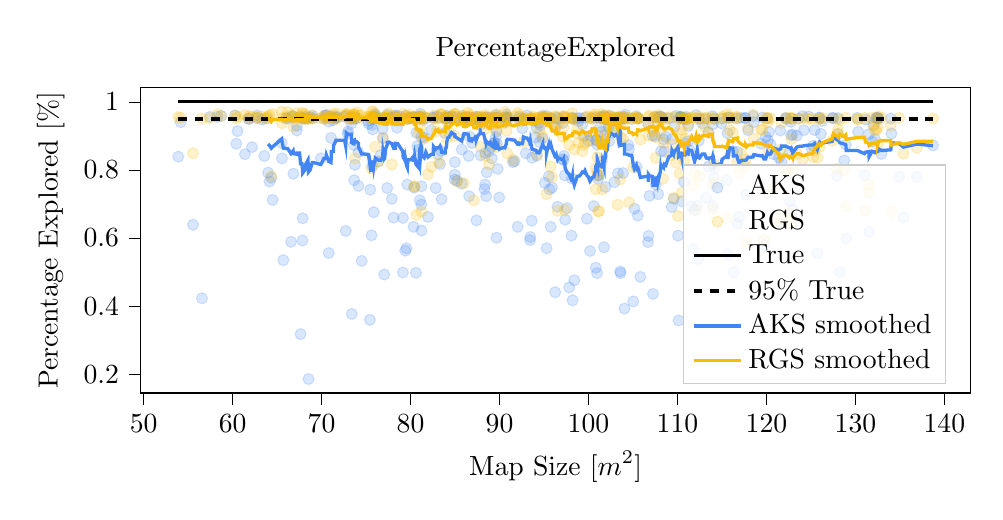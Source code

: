 % This file was created with tikzplotlib v0.9.16.
\begin{tikzpicture}

\definecolor{color0}{rgb}{0.259,0.522,0.957}
\definecolor{color1}{rgb}{0.984,0.737,0.02}

\begin{axis}[
width=1.0\linewidth,
height=0.45\linewidth,
clip marker paths=true,
scaled x ticks=false,
legend cell align={left},
legend style={
  fill opacity=0.8,
  draw opacity=1,
  text opacity=1,
  at={(0.97,0.03)},
  anchor=south east,
  draw=white!80!black
},
tick align=outside,
tick pos=left,
title={PercentageExplored},
unbounded coords=jump,
x grid style={white!69.02!black},
xlabel={Map Size [\(\displaystyle m^2\)]},
xmin=49.652, xmax=142.958,
xtick style={color=black},
y grid style={white!69.02!black},
ylabel={Percentage Explored [\%]},
ymin=0.145, ymax=1.041,
ytick style={color=black}
]
\addplot [draw=color0, fill=color0, mark=*, only marks, opacity=0.2]
table{%
x  y
53.893 0.839
54.165 0.94
55.554 0.639
56.557 0.423
57.453 0.956
58.272 0.956
58.718 0.959
60.262 0.96
60.405 0.877
60.555 0.914
61.39 0.846
61.798 0.95
61.84 0.95
62.181 0.867
62.717 0.952
62.766 0.96
63.302 0.948
63.555 0.841
63.864 0.951
63.987 0.792
64.147 0.766
64.346 0.777
64.499 0.712
65.517 0.879
65.549 0.834
65.702 0.535
66.016 0.952
66.187 0.951
66.566 0.589
66.659 0.957
66.8 0.958
66.834 0.789
67.216 0.916
67.229 0.93
67.522 0.956
67.643 0.318
67.795 0.954
67.846 0.593
67.878 0.658
68.099 0.951
68.174 0.951
68.221 0.958
68.472 0.952
68.526 0.186
68.714 0.954
68.954 0.959
69.035 0.952
69.925 0.834
70.261 0.951
70.286 0.959
70.51 0.96
70.55 0.961
70.8 0.556
70.822 0.942
71.059 0.894
71.102 0.956
71.328 0.946
71.347 0.953
71.618 0.954
71.618 0.958
71.734 0.953
72.59 0.956
72.715 0.621
72.778 0.959
72.928 0.906
72.986 0.913
73.318 0.954
73.339 0.936
73.397 0.377
73.398 0.949
73.632 0.873
73.64 0.957
73.664 0.77
73.712 0.952
73.75 0.815
73.957 0.951
74.142 0.852
74.146 0.753
74.506 0.533
75.21 0.944
75.269 0.936
75.427 0.36
75.475 0.742
75.614 0.608
75.642 0.932
75.69 0.812
75.706 0.952
75.75 0.919
75.813 0.95
75.866 0.676
75.885 0.951
75.893 0.956
75.998 0.964
76.013 0.955
76.035 0.959
76.382 0.825
76.629 0.843
76.867 0.921
76.898 0.893
77.043 0.493
77.077 0.953
77.208 0.95
77.378 0.962
77.378 0.747
77.565 0.951
77.893 0.715
77.902 0.954
78.088 0.66
78.28 0.956
78.296 0.96
78.469 0.924
78.563 0.959
79.138 0.499
79.138 0.95
79.147 0.659
79.413 0.563
79.432 0.96
79.538 0.57
79.642 0.757
79.693 0.95
79.928 0.952
79.965 0.952
80.032 0.955
80.333 0.956
80.338 0.633
80.374 0.954
80.405 0.748
80.462 0.952
80.606 0.498
80.654 0.909
80.75 0.87
80.907 0.859
80.963 0.957
81.048 0.711
81.096 0.965
81.112 0.955
81.117 0.951
81.176 0.954
81.216 0.698
81.219 0.897
81.222 0.622
81.224 0.752
81.416 0.947
81.531 0.895
81.714 0.952
81.957 0.662
82.338 0.917
82.541 0.955
82.574 0.953
82.827 0.747
82.963 0.958
83.088 0.846
83.189 0.954
83.314 0.817
83.41 0.856
83.486 0.714
83.854 0.909
83.896 0.95
83.923 0.951
84.032 0.954
84.077 0.959
84.157 0.954
84.17 0.951
84.298 0.952
84.33 0.953
84.602 0.957
84.954 0.772
84.965 0.956
84.968 0.786
84.984 0.951
84.99 0.823
85.221 0.768
85.742 0.76
85.755 0.86
85.859 0.959
85.934 0.953
85.978 0.944
86.086 0.95
86.098 0.953
86.234 0.951
86.437 0.952
86.477 0.955
86.526 0.841
86.581 0.723
86.646 0.898
86.861 0.952
86.928 0.879
87.117 0.949
87.334 0.95
87.394 0.957
87.406 0.652
87.56 0.955
87.816 0.932
87.834 0.944
87.869 0.843
87.928 0.95
88.186 0.95
88.301 0.744
88.379 0.757
88.413 0.955
88.413 0.85
88.478 0.951
88.501 0.723
88.562 0.793
88.59 0.955
88.803 0.855
88.963 0.95
89.051 0.867
89.139 0.834
89.352 0.879
89.43 0.954
89.459 0.88
89.562 0.961
89.59 0.897
89.659 0.601
89.675 0.913
89.685 0.955
89.725 0.877
89.797 0.803
89.965 0.719
90.464 0.952
90.605 0.939
90.766 0.963
90.787 0.952
90.794 0.955
90.882 0.952
90.974 0.954
91.506 0.823
91.682 0.826
92.038 0.633
92.19 0.951
92.221 0.956
92.563 0.922
92.613 0.946
92.678 0.95
92.947 0.849
93.091 0.96
93.424 0.594
93.456 0.603
93.496 0.951
93.619 0.651
93.651 0.836
93.766 0.944
94.053 0.896
94.168 0.924
94.206 0.842
94.445 0.938
94.501 0.882
94.595 0.931
94.83 0.959
94.832 0.893
94.867 0.954
94.878 0.951
95.093 0.762
95.267 0.959
95.272 0.951
95.286 0.57
95.43 0.95
95.539 0.781
95.61 0.743
95.747 0.633
95.8 0.952
95.898 0.748
96.259 0.441
96.277 0.923
96.384 0.954
96.515 0.692
96.59 0.95
97.082 0.832
97.123 0.938
97.186 0.955
97.203 0.829
97.256 0.841
97.341 0.784
97.373 0.654
97.582 0.688
97.824 0.455
98.083 0.607
98.117 0.775
98.189 0.954
98.208 0.417
98.283 0.95
98.406 0.476
98.731 0.952
98.872 0.943
98.994 0.952
99.315 0.934
99.477 0.9
99.598 0.954
99.821 0.657
99.978 0.885
100.166 0.562
100.245 0.901
100.41 0.952
100.598 0.694
100.738 0.953
100.813 0.513
100.824 0.888
100.914 0.887
100.963 0.497
100.976 0.874
101.051 0.784
101.082 0.774
101.186 0.785
101.338 0.953
101.344 0.928
101.453 0.912
101.494 0.825
101.526 0.957
101.571 0.951
101.738 0.573
101.747 0.954
101.77 0.959
101.792 0.9
101.883 0.95
101.907 0.75
101.955 0.952
101.963 0.952
102.114 0.952
102.181 0.951
102.19 0.95
102.274 0.927
102.31 0.884
102.414 0.959
102.445 0.944
102.542 0.952
102.904 0.764
103.122 0.92
103.258 0.952
103.307 0.79
103.387 0.945
103.461 0.955
103.558 0.502
103.587 0.951
103.6 0.497
103.882 0.791
103.909 0.951
103.987 0.956
104.032 0.951
104.04 0.393
104.138 0.962
104.469 0.873
104.554 0.861
104.861 0.949
105.024 0.414
105.165 0.686
105.368 0.958
105.406 0.809
105.528 0.951
105.534 0.666
105.61 0.952
105.827 0.486
106.68 0.588
106.741 0.606
106.742 0.934
106.854 0.724
107.19 0.901
107.246 0.436
107.466 0.957
107.502 0.9
107.55 0.757
107.712 0.952
107.811 0.955
107.834 0.729
108.072 0.956
108.12 0.957
108.157 0.855
108.36 0.952
108.44 0.89
108.509 0.854
108.686 0.898
109.005 0.952
109.339 0.691
109.379 0.89
109.576 0.715
109.659 0.927
109.842 0.959
110.061 0.607
110.122 0.358
110.234 0.956
110.342 0.955
110.371 0.953
110.467 0.708
110.469 0.956
110.592 0.952
110.674 0.949
110.73 0.765
110.741 0.95
110.883 0.878
111.005 0.95
111.005 0.956
111.194 0.884
111.222 0.929
111.363 0.858
111.589 0.693
111.77 0.567
111.925 0.682
112.099 0.961
112.219 0.695
112.341 0.538
112.395 0.886
112.466 0.95
112.789 0.937
113.056 0.951
113.237 0.718
113.475 0.91
113.499 0.81
113.914 0.958
113.936 0.934
113.99 0.695
114.098 0.776
114.123 0.951
114.158 0.806
114.934 0.937
115.008 0.951
115.53 0.77
115.622 0.908
115.667 0.553
115.722 0.954
115.854 0.953
116.222 0.855
116.307 0.5
116.648 0.951
116.718 0.853
116.736 0.642
116.915 0.662
117.171 0.953
117.632 0.953
117.648 0.952
117.739 0.727
117.925 0.917
118.493 0.958
118.576 0.94
119.394 0.877
119.539 0.954
119.731 0.58
119.906 0.897
120.102 0.951
120.165 0.887
120.28 0.911
120.454 0.875
120.813 0.846
121.405 0.836
121.555 0.916
121.616 0.644
121.68 0.824
122.179 0.953
122.21 0.95
122.544 0.851
122.629 0.709
122.722 0.941
122.766 0.902
122.798 0.951
122.942 0.683
122.946 0.904
123.408 0.901
123.603 0.951
124.077 0.958
124.206 0.917
124.744 0.957
125.09 0.861
125.259 0.871
125.411 0.917
125.718 0.555
125.888 0.954
125.979 0.952
126.117 0.906
126.274 0.944
127.379 0.952
127.509 0.953
127.914 0.783
128.043 0.952
128.045 0.905
128.219 0.5
128.742 0.828
128.918 0.874
128.968 0.599
130.189 0.953
130.306 0.912
131.011 0.784
131.13 0.948
131.504 0.905
131.534 0.618
131.874 0.883
132.035 0.933
132.19 0.891
132.32 0.953
132.355 0.952
132.514 0.953
132.514 0.952
132.592 0.95
132.909 0.847
133.971 0.951
134.042 0.907
134.923 0.78
135.389 0.66
136.907 0.779
138.717 0.872
};
\addlegendentry{AKS}
\addplot [draw=color1, fill=color1, mark=*, only marks, opacity=0.2]
table{%
x  y
53.893 0.955
54.165 0.953
55.554 0.849
56.557 0.951
57.453 0.952
58.272 0.963
58.718 0.958
60.262 0.959
60.405 0.952
60.555 0.956
61.39 0.961
61.798 0.952
61.84 0.958
62.181 0.956
62.717 0.955
62.766 0.954
63.302 0.956
63.555 0.951
63.864 0.955
63.987 0.958
64.147 0.961
64.346 0.782
64.499 0.964
65.517 0.971
65.549 0.937
65.702 0.953
66.016 0.956
66.187 0.97
66.566 0.961
66.659 0.952
66.8 0.956
66.834 0.927
67.216 0.952
67.229 0.967
67.522 0.955
67.643 0.952
67.795 0.964
67.846 0.968
67.878 0.95
68.099 0.95
68.174 0.955
68.221 0.964
68.472 0.95
68.526 0.951
68.714 0.952
68.954 0.951
69.035 0.96
69.925 0.953
70.261 0.95
70.286 0.957
70.51 0.952
70.55 0.959
70.8 0.955
70.822 0.951
71.059 0.959
71.102 0.956
71.328 0.955
71.347 0.965
71.618 0.951
71.618 0.951
71.734 0.965
72.59 0.958
72.715 0.964
72.778 0.961
72.928 0.965
72.986 0.951
73.318 0.95
73.339 0.952
73.397 0.955
73.398 0.961
73.632 0.962
73.64 0.951
73.664 0.964
73.712 0.962
73.75 0.834
73.957 0.969
74.142 0.952
74.146 0.96
74.506 0.961
75.21 0.957
75.269 0.957
75.427 0.955
75.475 0.954
75.614 0.804
75.642 0.954
75.69 0.972
75.706 0.954
75.75 0.953
75.813 0.97
75.866 0.962
75.885 0.953
75.893 0.954
75.998 0.952
76.013 0.868
76.035 0.951
76.382 0.824
76.629 0.952
76.867 0.95
76.898 0.894
77.043 0.954
77.077 0.956
77.208 0.953
77.378 0.955
77.378 0.957
77.565 0.966
77.893 0.959
77.902 0.816
78.088 0.952
78.28 0.953
78.296 0.951
78.469 0.955
78.563 0.953
79.138 0.951
79.138 0.965
79.147 0.953
79.413 0.954
79.432 0.958
79.538 0.951
79.642 0.949
79.693 0.954
79.928 0.962
79.965 0.951
80.032 0.954
80.333 0.95
80.338 0.951
80.374 0.956
80.405 0.751
80.462 0.752
80.606 0.957
80.654 0.668
80.75 0.952
80.907 0.908
80.963 0.957
81.048 0.953
81.096 0.952
81.112 0.923
81.117 0.954
81.176 0.951
81.216 0.678
81.219 0.951
81.222 0.95
81.224 0.96
81.416 0.89
81.531 0.956
81.714 0.954
81.957 0.787
82.338 0.809
82.541 0.959
82.574 0.95
82.827 0.951
82.963 0.914
83.088 0.951
83.189 0.822
83.314 0.962
83.41 0.964
83.486 0.964
83.854 0.953
83.896 0.953
83.923 0.954
84.032 0.955
84.077 0.893
84.157 0.938
84.17 0.952
84.298 0.912
84.33 0.953
84.602 0.958
84.954 0.9
84.965 0.964
84.968 0.965
84.984 0.954
84.99 0.963
85.221 0.766
85.742 0.943
85.755 0.953
85.859 0.959
85.934 0.956
85.978 0.761
86.086 0.951
86.098 0.951
86.234 0.952
86.437 0.968
86.477 0.954
86.526 0.956
86.581 0.962
86.646 0.958
86.861 0.952
86.928 0.95
87.117 0.711
87.334 0.95
87.394 0.952
87.406 0.956
87.56 0.953
87.816 0.95
87.834 0.958
87.869 0.868
87.928 0.955
88.186 0.95
88.301 0.955
88.379 0.952
88.413 0.962
88.413 0.841
88.478 0.921
88.501 0.953
88.562 0.937
88.59 0.951
88.803 0.816
88.963 0.95
89.051 0.955
89.139 0.953
89.352 0.874
89.43 0.954
89.459 0.94
89.562 0.935
89.59 0.953
89.659 0.918
89.675 0.963
89.685 0.867
89.725 0.951
89.797 0.95
89.965 0.955
90.464 0.952
90.605 0.97
90.766 0.958
90.787 0.956
90.794 0.915
90.882 0.849
90.974 0.95
91.506 0.83
91.682 0.957
92.038 0.967
92.19 0.943
92.221 0.961
92.563 0.952
92.613 0.952
92.678 0.882
92.947 0.953
93.091 0.951
93.424 0.951
93.456 0.95
93.496 0.948
93.619 0.953
93.651 0.95
93.766 0.957
94.053 0.953
94.168 0.952
94.206 0.845
94.445 0.955
94.501 0.914
94.595 0.952
94.83 0.899
94.832 0.956
94.867 0.953
94.878 0.95
95.093 0.954
95.267 0.952
95.272 0.955
95.286 0.729
95.43 0.951
95.539 0.94
95.61 0.952
95.747 0.81
95.8 0.954
95.898 0.779
96.259 0.958
96.277 0.927
96.384 0.956
96.515 0.68
96.59 0.935
97.082 0.957
97.123 0.897
97.186 0.95
97.203 0.925
97.256 0.959
97.341 0.683
97.373 0.955
97.582 0.954
97.824 0.873
98.083 0.952
98.117 0.951
98.189 0.966
98.208 0.951
98.283 0.951
98.406 0.86
98.731 0.921
98.872 0.88
98.994 0.904
99.315 0.855
99.477 0.874
99.598 0.88
99.821 0.958
99.978 0.955
100.166 0.952
100.245 0.886
100.41 0.95
100.598 0.958
100.738 0.964
100.813 0.743
100.824 0.805
100.914 0.957
100.963 0.793
100.976 0.837
101.051 0.783
101.082 0.678
101.186 0.679
101.338 0.879
101.344 0.95
101.453 0.957
101.494 0.905
101.526 0.964
101.571 0.743
101.738 0.875
101.747 0.952
101.77 0.95
101.792 0.95
101.883 0.951
101.907 0.951
101.955 0.953
101.963 0.957
102.114 0.95
102.181 0.96
102.19 0.953
102.274 0.951
102.31 0.951
102.414 0.956
102.445 0.929
102.542 0.922
102.904 0.954
103.122 0.955
103.258 0.698
103.307 0.951
103.387 0.956
103.461 0.954
103.558 0.772
103.587 0.954
103.6 0.896
103.882 0.891
103.909 0.954
103.987 0.945
104.032 0.951
104.04 0.956
104.138 0.953
104.469 0.953
104.554 0.705
104.861 0.953
105.024 0.808
105.165 0.953
105.368 0.954
105.406 0.952
105.528 0.951
105.534 0.951
105.61 0.953
105.827 0.889
106.68 0.937
106.741 0.901
106.742 0.956
106.854 0.959
107.19 0.953
107.246 0.916
107.466 0.954
107.502 0.896
107.55 0.835
107.712 0.955
107.811 0.936
107.834 0.961
108.072 0.908
108.12 0.954
108.157 0.952
108.36 0.774
108.44 0.879
108.509 0.936
108.686 0.952
109.005 0.955
109.339 0.843
109.379 0.876
109.576 0.718
109.659 0.955
109.842 0.821
110.061 0.665
110.122 0.95
110.234 0.789
110.342 0.918
110.371 0.953
110.467 0.733
110.469 0.909
110.592 0.951
110.674 0.953
110.73 0.828
110.741 0.952
110.883 0.892
111.005 0.95
111.005 0.951
111.194 0.95
111.222 0.935
111.363 0.951
111.589 0.955
111.77 0.753
111.925 0.787
112.099 0.952
112.219 0.684
112.341 0.951
112.395 0.956
112.466 0.781
112.789 0.951
113.056 0.927
113.237 0.954
113.475 0.91
113.499 0.95
113.914 0.953
113.936 0.756
113.99 0.686
114.098 0.817
114.123 0.95
114.158 0.763
114.934 0.951
115.008 0.957
115.53 0.659
115.622 0.964
115.667 0.956
115.722 0.952
115.854 0.917
116.222 0.91
116.307 0.953
116.648 0.957
116.718 0.953
116.736 0.825
116.915 0.791
117.171 0.847
117.632 0.812
117.648 0.831
117.739 0.586
117.925 0.923
118.493 0.962
118.576 0.892
119.394 0.918
119.539 0.919
119.731 0.596
119.906 0.953
120.102 0.953
120.165 0.941
120.28 0.856
120.454 0.952
120.813 0.746
121.405 0.64
121.555 0.658
121.616 0.86
121.68 0.938
122.179 0.953
122.21 0.795
122.544 0.674
122.629 0.643
122.722 0.951
122.766 0.954
122.798 0.891
122.942 0.802
122.946 0.951
123.408 0.847
123.603 0.95
124.077 0.831
124.206 0.952
124.744 0.95
125.09 0.951
125.259 0.838
125.411 0.857
125.718 0.836
125.888 0.949
125.979 0.868
126.117 0.951
126.274 0.952
127.379 0.886
127.509 0.951
127.914 0.803
128.043 0.907
128.045 0.919
128.219 0.947
128.742 0.799
128.918 0.953
128.968 0.694
130.189 0.948
130.306 0.95
131.011 0.953
131.13 0.681
131.504 0.758
131.534 0.733
131.874 0.953
132.035 0.928
132.19 0.918
132.32 0.917
132.355 0.952
132.514 0.924
132.514 0.875
132.592 0.957
132.909 0.953
133.971 0.93
134.042 0.677
134.923 0.953
135.389 0.848
136.907 0.865
138.717 0.951
};
\addlegendentry{RGS}
\addplot [draw=black, draw=none, fill=black, forget plot, mark=x]
table{%
x  y
-0.5 -0.5
0.5 0.5

-0.5 0.5
0.5 -0.5
};
\addplot [draw=black, draw=none, fill=black, forget plot, mark=x]
table{%
x  y
-0.5 -0.5
0.5 0.5

-0.5 0.5
0.5 -0.5
};
\addplot [draw=black, draw=none, fill=black, forget plot, mark=x]
table{%
x  y
-0.5 -0.5
0.5 0.5

-0.5 0.5
0.5 -0.5
};
\addplot [draw=black, draw=none, fill=black, forget plot, mark=x]
table{%
x  y
-0.5 -0.5
0.5 0.5

-0.5 0.5
0.5 -0.5
};
\addplot [draw=black, draw=none, fill=black, forget plot, mark=x]
table{%
x  y
-0.5 -0.5
0.5 0.5

-0.5 0.5
0.5 -0.5
};
\addplot [draw=black, draw=none, fill=black, forget plot, mark=x]
table{%
x  y
-0.5 -0.5
0.5 0.5

-0.5 0.5
0.5 -0.5
};
\addplot [draw=black, draw=none, fill=black, forget plot, mark=x]
table{%
x  y
-0.5 -0.5
0.5 0.5

-0.5 0.5
0.5 -0.5
};
\addplot [draw=black, draw=none, fill=black, forget plot, mark=x]
table{%
x  y
-0.5 -0.5
0.5 0.5

-0.5 0.5
0.5 -0.5
};
\addplot [draw=black, draw=none, fill=black, forget plot, mark=x]
table{%
x  y
-0.5 -0.5
0.5 0.5

-0.5 0.5
0.5 -0.5
};
\addplot [draw=black, draw=none, fill=black, forget plot, mark=x]
table{%
x  y
-0.5 -0.5
0.5 0.5

-0.5 0.5
0.5 -0.5
};
\addplot [draw=black, draw=none, fill=black, forget plot, mark=x]
table{%
x  y
-0.5 -0.5
0.5 0.5

-0.5 0.5
0.5 -0.5
};
\addplot [draw=black, draw=none, fill=black, forget plot, mark=x]
table{%
x  y
-0.5 -0.5
0.5 0.5

-0.5 0.5
0.5 -0.5
};
\addplot [draw=black, draw=none, fill=black, forget plot, mark=x]
table{%
x  y
-0.5 -0.5
0.5 0.5

-0.5 0.5
0.5 -0.5
};
\addplot [draw=black, draw=none, fill=black, forget plot, mark=x]
table{%
x  y
-0.5 -0.5
0.5 0.5

-0.5 0.5
0.5 -0.5
};
\addplot [draw=black, draw=none, fill=black, forget plot, mark=x]
table{%
x  y
-0.5 -0.5
0.5 0.5

-0.5 0.5
0.5 -0.5
};
\addplot [draw=black, draw=none, fill=black, forget plot, mark=x]
table{%
x  y
-0.5 -0.5
0.5 0.5

-0.5 0.5
0.5 -0.5
};
\addplot [draw=black, draw=none, fill=black, forget plot, mark=x]
table{%
x  y
-0.5 -0.5
0.5 0.5

-0.5 0.5
0.5 -0.5
};
\addplot [draw=black, draw=none, fill=black, forget plot, mark=x]
table{%
x  y
-0.5 -0.5
0.5 0.5

-0.5 0.5
0.5 -0.5
};
\addplot [draw=black, draw=none, fill=black, forget plot, mark=x]
table{%
x  y
-0.5 -0.5
0.5 0.5

-0.5 0.5
0.5 -0.5
};
\addplot [draw=black, draw=none, fill=black, forget plot, mark=x]
table{%
x  y
-0.5 -0.5
0.5 0.5

-0.5 0.5
0.5 -0.5
};
\addplot [draw=black, draw=none, fill=black, forget plot, mark=x]
table{%
x  y
-0.5 -0.5
0.5 0.5

-0.5 0.5
0.5 -0.5
};
\addplot [draw=black, draw=none, fill=black, forget plot, mark=x]
table{%
x  y
-0.5 -0.5
0.5 0.5

-0.5 0.5
0.5 -0.5
};
\addplot [draw=black, draw=none, fill=black, forget plot, mark=x]
table{%
x  y
-0.5 -0.5
0.5 0.5

-0.5 0.5
0.5 -0.5
};
\addplot [draw=black, draw=none, fill=black, forget plot, mark=x]
table{%
x  y
-0.5 -0.5
0.5 0.5

-0.5 0.5
0.5 -0.5
};
\addplot [draw=black, draw=none, fill=black, forget plot, mark=x]
table{%
x  y
-0.5 -0.5
0.5 0.5

-0.5 0.5
0.5 -0.5
};
\addplot [draw=black, draw=none, fill=black, forget plot, mark=x]
table{%
x  y
-0.5 -0.5
0.5 0.5

-0.5 0.5
0.5 -0.5
};
\addplot [draw=black, draw=none, fill=black, forget plot, mark=x]
table{%
x  y
-0.5 -0.5
0.5 0.5

-0.5 0.5
0.5 -0.5
};
\addplot [draw=black, draw=none, fill=black, forget plot, mark=x]
table{%
x  y
-0.5 -0.5
0.5 0.5

-0.5 0.5
0.5 -0.5
};
\addplot [draw=black, draw=none, fill=black, forget plot, mark=x]
table{%
x  y
-0.5 -0.5
0.5 0.5

-0.5 0.5
0.5 -0.5
};
\addplot [draw=black, draw=none, fill=black, forget plot, mark=x]
table{%
x  y
-0.5 -0.5
0.5 0.5

-0.5 0.5
0.5 -0.5
};
\addplot [draw=black, draw=none, fill=black, forget plot, mark=x]
table{%
x  y
-0.5 -0.5
0.5 0.5

-0.5 0.5
0.5 -0.5
};
\addplot [draw=black, draw=none, fill=black, forget plot, mark=x]
table{%
x  y
-0.5 -0.5
0.5 0.5

-0.5 0.5
0.5 -0.5
};
\addplot [draw=black, draw=none, fill=black, forget plot, mark=x]
table{%
x  y
-0.5 -0.5
0.5 0.5

-0.5 0.5
0.5 -0.5
};
\addplot [draw=black, draw=none, fill=black, forget plot, mark=x]
table{%
x  y
-0.5 -0.5
0.5 0.5

-0.5 0.5
0.5 -0.5
};
\addplot [draw=black, draw=none, fill=black, forget plot, mark=x]
table{%
x  y
-0.5 -0.5
0.5 0.5

-0.5 0.5
0.5 -0.5
};
\addplot [draw=black, draw=none, fill=black, forget plot, mark=x]
table{%
x  y
-0.5 -0.5
0.5 0.5

-0.5 0.5
0.5 -0.5
};
\addplot [draw=black, draw=none, fill=black, forget plot, mark=x]
table{%
x  y
-0.5 -0.5
0.5 0.5

-0.5 0.5
0.5 -0.5
};
\addplot [draw=black, draw=none, fill=black, forget plot, mark=x]
table{%
x  y
-0.5 -0.5
0.5 0.5

-0.5 0.5
0.5 -0.5
};
\addplot [draw=black, draw=none, fill=black, forget plot, mark=x]
table{%
x  y
-0.5 -0.5
0.5 0.5

-0.5 0.5
0.5 -0.5
};
\addplot [draw=black, draw=none, fill=black, forget plot, mark=x]
table{%
x  y
-0.5 -0.5
0.5 0.5

-0.5 0.5
0.5 -0.5
};
\addplot [draw=black, draw=none, fill=black, forget plot, mark=x]
table{%
x  y
-0.5 -0.5
0.5 0.5

-0.5 0.5
0.5 -0.5
};
\addplot [very thick, black]
table {%
53.893 1
54.165 1
55.554 1
56.557 1
57.453 1
58.272 1
58.718 1
60.262 1
60.405 1
60.555 1
61.39 1
61.798 1
61.84 1
62.181 1
62.717 1
62.766 1
63.302 1
63.555 1
63.864 1
63.987 1
64.147 1
64.346 1
64.499 1
65.517 1
65.549 1
65.702 1
66.016 1
66.187 1
66.566 1
66.659 1
66.8 1
66.834 1
67.216 1
67.229 1
67.522 1
67.643 1
67.795 1
67.846 1
67.878 1
68.099 1
68.174 1
68.221 1
68.472 1
68.526 1
68.714 1
68.954 1
69.035 1
69.925 1
70.261 1
70.286 1
70.51 1
70.55 1
70.8 1
70.822 1
71.059 1
71.102 1
71.328 1
71.347 1
71.618 1
71.618 1
71.734 1
72.59 1
72.715 1
72.778 1
72.928 1
72.986 1
73.318 1
73.339 1
73.397 1
73.398 1
73.632 1
73.64 1
73.664 1
73.712 1
73.75 1
73.957 1
74.142 1
74.146 1
74.506 1
75.21 1
75.269 1
75.427 1
75.475 1
75.614 1
75.642 1
75.69 1
75.706 1
75.75 1
75.813 1
75.866 1
75.885 1
75.893 1
75.998 1
76.013 1
76.035 1
76.382 1
76.629 1
76.867 1
76.898 1
77.043 1
77.077 1
77.208 1
77.378 1
77.378 1
77.565 1
77.893 1
77.902 1
78.088 1
78.28 1
78.296 1
78.469 1
78.563 1
79.138 1
79.138 1
79.147 1
79.413 1
79.432 1
79.538 1
79.642 1
79.693 1
79.928 1
79.965 1
80.032 1
80.333 1
80.338 1
80.374 1
80.405 1
80.462 1
80.606 1
80.654 1
80.75 1
80.907 1
80.963 1
81.048 1
81.096 1
81.112 1
81.117 1
81.176 1
81.216 1
81.219 1
81.222 1
81.224 1
81.416 1
81.531 1
81.714 1
81.957 1
82.338 1
82.541 1
82.574 1
82.827 1
82.963 1
83.088 1
83.189 1
83.314 1
83.41 1
83.486 1
83.854 1
83.896 1
83.923 1
84.032 1
84.077 1
84.157 1
84.17 1
84.298 1
84.33 1
84.602 1
84.954 1
84.965 1
84.968 1
84.984 1
84.99 1
85.221 1
85.742 1
85.755 1
85.859 1
85.934 1
85.978 1
86.086 1
86.098 1
86.234 1
86.437 1
86.477 1
86.526 1
86.581 1
86.646 1
86.861 1
86.928 1
87.117 1
87.334 1
87.394 1
87.406 1
87.56 1
87.816 1
87.834 1
87.869 1
87.928 1
88.186 1
88.301 1
88.379 1
88.413 1
88.413 1
88.478 1
88.501 1
88.562 1
88.59 1
88.803 1
88.963 1
89.051 1
89.139 1
89.352 1
89.43 1
89.459 1
89.562 1
89.59 1
89.659 1
89.675 1
89.685 1
89.725 1
89.797 1
89.965 1
90.464 1
90.605 1
90.766 1
90.787 1
90.794 1
90.882 1
90.974 1
91.506 1
91.682 1
92.038 1
92.19 1
92.221 1
92.563 1
92.613 1
92.678 1
92.947 1
93.091 1
93.424 1
93.456 1
93.496 1
93.619 1
93.651 1
93.766 1
94.053 1
94.168 1
94.206 1
94.445 1
94.501 1
94.595 1
94.83 1
94.832 1
94.867 1
94.878 1
95.093 1
95.267 1
95.272 1
95.286 1
95.43 1
95.539 1
95.61 1
95.747 1
95.8 1
95.898 1
96.259 1
96.277 1
96.384 1
96.515 1
96.59 1
97.082 1
97.123 1
97.186 1
97.203 1
97.256 1
97.341 1
97.373 1
97.582 1
97.824 1
98.083 1
98.117 1
98.189 1
98.208 1
98.283 1
98.406 1
98.731 1
98.872 1
98.994 1
99.315 1
99.477 1
99.598 1
99.821 1
99.978 1
100.166 1
100.245 1
100.41 1
100.598 1
100.738 1
100.813 1
100.824 1
100.914 1
100.963 1
100.976 1
101.051 1
101.082 1
101.186 1
101.338 1
101.344 1
101.453 1
101.494 1
101.526 1
101.571 1
101.738 1
101.747 1
101.77 1
101.792 1
101.883 1
101.907 1
101.955 1
101.963 1
102.114 1
102.181 1
102.19 1
102.274 1
102.31 1
102.414 1
102.445 1
102.542 1
102.904 1
103.122 1
103.258 1
103.307 1
103.387 1
103.461 1
103.558 1
103.587 1
103.6 1
103.882 1
103.909 1
103.987 1
104.032 1
104.04 1
104.138 1
104.469 1
104.554 1
104.861 1
105.024 1
105.165 1
105.368 1
105.406 1
105.528 1
105.534 1
105.61 1
105.827 1
106.68 1
106.741 1
106.742 1
106.854 1
107.19 1
107.246 1
107.466 1
107.502 1
107.55 1
107.712 1
107.811 1
107.834 1
108.072 1
108.12 1
108.157 1
108.36 1
108.44 1
108.509 1
108.686 1
109.005 1
109.339 1
109.379 1
109.576 1
109.659 1
109.842 1
110.061 1
110.122 1
110.234 1
110.342 1
110.371 1
110.467 1
110.469 1
110.592 1
110.674 1
110.73 1
110.741 1
110.883 1
111.005 1
111.005 1
111.194 1
111.222 1
111.363 1
111.589 1
111.77 1
111.925 1
112.099 1
112.219 1
112.341 1
112.395 1
112.466 1
112.789 1
113.056 1
113.237 1
113.475 1
113.499 1
113.914 1
113.936 1
113.99 1
114.098 1
114.123 1
114.158 1
114.934 1
115.008 1
115.53 1
115.622 1
115.667 1
115.722 1
115.854 1
116.222 1
116.307 1
116.648 1
116.718 1
116.736 1
116.915 1
117.171 1
117.632 1
117.648 1
117.739 1
117.925 1
118.493 1
118.576 1
119.394 1
119.539 1
119.731 1
119.906 1
120.102 1
120.165 1
120.28 1
120.454 1
120.813 1
121.405 1
121.555 1
121.616 1
121.68 1
122.179 1
122.21 1
122.544 1
122.629 1
122.722 1
122.766 1
122.798 1
122.942 1
122.946 1
123.408 1
123.603 1
124.077 1
124.206 1
124.744 1
125.09 1
125.259 1
125.411 1
125.718 1
125.888 1
125.979 1
126.117 1
126.274 1
127.379 1
127.509 1
127.914 1
128.043 1
128.045 1
128.219 1
128.742 1
128.918 1
128.968 1
130.189 1
130.306 1
131.011 1
131.13 1
131.504 1
131.534 1
131.874 1
132.035 1
132.19 1
132.32 1
132.355 1
132.514 1
132.514 1
132.592 1
132.909 1
133.971 1
134.042 1
134.923 1
135.389 1
136.907 1
138.717 1
};
\addlegendentry{True}
\addplot [very thick, black, dashed]
table {%
53.893 0.95
54.165 0.95
55.554 0.95
56.557 0.95
57.453 0.95
58.272 0.95
58.718 0.95
60.262 0.95
60.405 0.95
60.555 0.95
61.39 0.95
61.798 0.95
61.84 0.95
62.181 0.95
62.717 0.95
62.766 0.95
63.302 0.95
63.555 0.95
63.864 0.95
63.987 0.95
64.147 0.95
64.346 0.95
64.499 0.95
65.517 0.95
65.549 0.95
65.702 0.95
66.016 0.95
66.187 0.95
66.566 0.95
66.659 0.95
66.8 0.95
66.834 0.95
67.216 0.95
67.229 0.95
67.522 0.95
67.643 0.95
67.795 0.95
67.846 0.95
67.878 0.95
68.099 0.95
68.174 0.95
68.221 0.95
68.472 0.95
68.526 0.95
68.714 0.95
68.954 0.95
69.035 0.95
69.925 0.95
70.261 0.95
70.286 0.95
70.51 0.95
70.55 0.95
70.8 0.95
70.822 0.95
71.059 0.95
71.102 0.95
71.328 0.95
71.347 0.95
71.618 0.95
71.618 0.95
71.734 0.95
72.59 0.95
72.715 0.95
72.778 0.95
72.928 0.95
72.986 0.95
73.318 0.95
73.339 0.95
73.397 0.95
73.398 0.95
73.632 0.95
73.64 0.95
73.664 0.95
73.712 0.95
73.75 0.95
73.957 0.95
74.142 0.95
74.146 0.95
74.506 0.95
75.21 0.95
75.269 0.95
75.427 0.95
75.475 0.95
75.614 0.95
75.642 0.95
75.69 0.95
75.706 0.95
75.75 0.95
75.813 0.95
75.866 0.95
75.885 0.95
75.893 0.95
75.998 0.95
76.013 0.95
76.035 0.95
76.382 0.95
76.629 0.95
76.867 0.95
76.898 0.95
77.043 0.95
77.077 0.95
77.208 0.95
77.378 0.95
77.378 0.95
77.565 0.95
77.893 0.95
77.902 0.95
78.088 0.95
78.28 0.95
78.296 0.95
78.469 0.95
78.563 0.95
79.138 0.95
79.138 0.95
79.147 0.95
79.413 0.95
79.432 0.95
79.538 0.95
79.642 0.95
79.693 0.95
79.928 0.95
79.965 0.95
80.032 0.95
80.333 0.95
80.338 0.95
80.374 0.95
80.405 0.95
80.462 0.95
80.606 0.95
80.654 0.95
80.75 0.95
80.907 0.95
80.963 0.95
81.048 0.95
81.096 0.95
81.112 0.95
81.117 0.95
81.176 0.95
81.216 0.95
81.219 0.95
81.222 0.95
81.224 0.95
81.416 0.95
81.531 0.95
81.714 0.95
81.957 0.95
82.338 0.95
82.541 0.95
82.574 0.95
82.827 0.95
82.963 0.95
83.088 0.95
83.189 0.95
83.314 0.95
83.41 0.95
83.486 0.95
83.854 0.95
83.896 0.95
83.923 0.95
84.032 0.95
84.077 0.95
84.157 0.95
84.17 0.95
84.298 0.95
84.33 0.95
84.602 0.95
84.954 0.95
84.965 0.95
84.968 0.95
84.984 0.95
84.99 0.95
85.221 0.95
85.742 0.95
85.755 0.95
85.859 0.95
85.934 0.95
85.978 0.95
86.086 0.95
86.098 0.95
86.234 0.95
86.437 0.95
86.477 0.95
86.526 0.95
86.581 0.95
86.646 0.95
86.861 0.95
86.928 0.95
87.117 0.95
87.334 0.95
87.394 0.95
87.406 0.95
87.56 0.95
87.816 0.95
87.834 0.95
87.869 0.95
87.928 0.95
88.186 0.95
88.301 0.95
88.379 0.95
88.413 0.95
88.413 0.95
88.478 0.95
88.501 0.95
88.562 0.95
88.59 0.95
88.803 0.95
88.963 0.95
89.051 0.95
89.139 0.95
89.352 0.95
89.43 0.95
89.459 0.95
89.562 0.95
89.59 0.95
89.659 0.95
89.675 0.95
89.685 0.95
89.725 0.95
89.797 0.95
89.965 0.95
90.464 0.95
90.605 0.95
90.766 0.95
90.787 0.95
90.794 0.95
90.882 0.95
90.974 0.95
91.506 0.95
91.682 0.95
92.038 0.95
92.19 0.95
92.221 0.95
92.563 0.95
92.613 0.95
92.678 0.95
92.947 0.95
93.091 0.95
93.424 0.95
93.456 0.95
93.496 0.95
93.619 0.95
93.651 0.95
93.766 0.95
94.053 0.95
94.168 0.95
94.206 0.95
94.445 0.95
94.501 0.95
94.595 0.95
94.83 0.95
94.832 0.95
94.867 0.95
94.878 0.95
95.093 0.95
95.267 0.95
95.272 0.95
95.286 0.95
95.43 0.95
95.539 0.95
95.61 0.95
95.747 0.95
95.8 0.95
95.898 0.95
96.259 0.95
96.277 0.95
96.384 0.95
96.515 0.95
96.59 0.95
97.082 0.95
97.123 0.95
97.186 0.95
97.203 0.95
97.256 0.95
97.341 0.95
97.373 0.95
97.582 0.95
97.824 0.95
98.083 0.95
98.117 0.95
98.189 0.95
98.208 0.95
98.283 0.95
98.406 0.95
98.731 0.95
98.872 0.95
98.994 0.95
99.315 0.95
99.477 0.95
99.598 0.95
99.821 0.95
99.978 0.95
100.166 0.95
100.245 0.95
100.41 0.95
100.598 0.95
100.738 0.95
100.813 0.95
100.824 0.95
100.914 0.95
100.963 0.95
100.976 0.95
101.051 0.95
101.082 0.95
101.186 0.95
101.338 0.95
101.344 0.95
101.453 0.95
101.494 0.95
101.526 0.95
101.571 0.95
101.738 0.95
101.747 0.95
101.77 0.95
101.792 0.95
101.883 0.95
101.907 0.95
101.955 0.95
101.963 0.95
102.114 0.95
102.181 0.95
102.19 0.95
102.274 0.95
102.31 0.95
102.414 0.95
102.445 0.95
102.542 0.95
102.904 0.95
103.122 0.95
103.258 0.95
103.307 0.95
103.387 0.95
103.461 0.95
103.558 0.95
103.587 0.95
103.6 0.95
103.882 0.95
103.909 0.95
103.987 0.95
104.032 0.95
104.04 0.95
104.138 0.95
104.469 0.95
104.554 0.95
104.861 0.95
105.024 0.95
105.165 0.95
105.368 0.95
105.406 0.95
105.528 0.95
105.534 0.95
105.61 0.95
105.827 0.95
106.68 0.95
106.741 0.95
106.742 0.95
106.854 0.95
107.19 0.95
107.246 0.95
107.466 0.95
107.502 0.95
107.55 0.95
107.712 0.95
107.811 0.95
107.834 0.95
108.072 0.95
108.12 0.95
108.157 0.95
108.36 0.95
108.44 0.95
108.509 0.95
108.686 0.95
109.005 0.95
109.339 0.95
109.379 0.95
109.576 0.95
109.659 0.95
109.842 0.95
110.061 0.95
110.122 0.95
110.234 0.95
110.342 0.95
110.371 0.95
110.467 0.95
110.469 0.95
110.592 0.95
110.674 0.95
110.73 0.95
110.741 0.95
110.883 0.95
111.005 0.95
111.005 0.95
111.194 0.95
111.222 0.95
111.363 0.95
111.589 0.95
111.77 0.95
111.925 0.95
112.099 0.95
112.219 0.95
112.341 0.95
112.395 0.95
112.466 0.95
112.789 0.95
113.056 0.95
113.237 0.95
113.475 0.95
113.499 0.95
113.914 0.95
113.936 0.95
113.99 0.95
114.098 0.95
114.123 0.95
114.158 0.95
114.934 0.95
115.008 0.95
115.53 0.95
115.622 0.95
115.667 0.95
115.722 0.95
115.854 0.95
116.222 0.95
116.307 0.95
116.648 0.95
116.718 0.95
116.736 0.95
116.915 0.95
117.171 0.95
117.632 0.95
117.648 0.95
117.739 0.95
117.925 0.95
118.493 0.95
118.576 0.95
119.394 0.95
119.539 0.95
119.731 0.95
119.906 0.95
120.102 0.95
120.165 0.95
120.28 0.95
120.454 0.95
120.813 0.95
121.405 0.95
121.555 0.95
121.616 0.95
121.68 0.95
122.179 0.95
122.21 0.95
122.544 0.95
122.629 0.95
122.722 0.95
122.766 0.95
122.798 0.95
122.942 0.95
122.946 0.95
123.408 0.95
123.603 0.95
124.077 0.95
124.206 0.95
124.744 0.95
125.09 0.95
125.259 0.95
125.411 0.95
125.718 0.95
125.888 0.95
125.979 0.95
126.117 0.95
126.274 0.95
127.379 0.95
127.509 0.95
127.914 0.95
128.043 0.95
128.045 0.95
128.219 0.95
128.742 0.95
128.918 0.95
128.968 0.95
130.189 0.95
130.306 0.95
131.011 0.95
131.13 0.95
131.504 0.95
131.534 0.95
131.874 0.95
132.035 0.95
132.19 0.95
132.32 0.95
132.355 0.95
132.514 0.95
132.514 0.95
132.592 0.95
132.909 0.95
133.971 0.95
134.042 0.95
134.923 0.95
135.389 0.95
136.907 0.95
138.717 0.95
};
\addlegendentry{95\% True}
\addplot [very thick, color0]
table {%
53.893 nan
54.165 nan
55.554 nan
56.557 nan
57.453 nan
58.272 nan
58.718 nan
60.262 nan
60.405 nan
60.555 nan
61.39 nan
61.798 nan
61.84 nan
62.181 nan
62.717 nan
62.766 nan
63.302 nan
63.555 nan
63.864 nan
63.987 0.876
64.147 0.872
64.346 0.864
64.499 0.868
65.517 0.891
65.549 0.885
65.702 0.864
66.016 0.863
66.187 0.863
66.566 0.848
66.659 0.851
66.8 0.856
66.834 0.848
67.216 0.846
67.229 0.85
67.522 0.85
67.643 0.818
67.795 0.818
67.846 0.805
67.878 0.791
68.099 0.799
68.174 0.808
68.221 0.817
68.472 0.829
68.526 0.794
68.714 0.8
68.954 0.822
69.035 0.822
69.925 0.816
70.261 0.834
70.286 0.834
70.51 0.834
70.55 0.843
70.8 0.825
70.822 0.825
71.059 0.822
71.102 0.854
71.328 0.854
71.347 0.872
71.618 0.886
71.618 0.887
71.734 0.887
72.59 0.887
72.715 0.87
72.778 0.909
72.928 0.906
72.986 0.904
73.318 0.904
73.339 0.909
73.397 0.881
73.398 0.88
73.632 0.876
73.64 0.876
73.664 0.886
73.712 0.887
73.75 0.883
73.957 0.883
74.142 0.878
74.146 0.868
74.506 0.847
75.21 0.846
75.269 0.845
75.427 0.816
75.475 0.822
75.614 0.804
75.642 0.805
75.69 0.8
75.706 0.8
75.75 0.799
75.813 0.828
75.866 0.814
75.885 0.818
75.893 0.818
75.998 0.828
76.013 0.828
76.035 0.835
76.382 0.829
76.629 0.828
76.867 0.837
76.898 0.855
77.043 0.832
77.077 0.833
77.208 0.863
77.378 0.874
77.378 0.881
77.565 0.882
77.893 0.877
77.902 0.877
78.088 0.864
78.28 0.864
78.296 0.878
78.469 0.877
78.563 0.877
79.138 0.854
79.138 0.854
79.147 0.839
79.413 0.826
79.432 0.831
79.538 0.814
79.642 0.807
79.693 0.83
79.928 0.83
79.965 0.83
80.032 0.83
80.333 0.84
80.338 0.824
80.374 0.836
80.405 0.826
80.462 0.84
80.606 0.817
80.654 0.815
80.75 0.812
80.907 0.807
80.963 0.83
81.048 0.818
81.096 0.834
81.112 0.853
81.117 0.853
81.176 0.872
81.216 0.869
81.219 0.866
81.222 0.85
81.224 0.84
81.416 0.839
81.531 0.836
81.714 0.852
81.957 0.838
82.338 0.846
82.541 0.846
82.574 0.869
82.827 0.861
82.963 0.865
83.088 0.865
83.189 0.865
83.314 0.87
83.41 0.864
83.486 0.852
83.854 0.85
83.896 0.85
83.923 0.863
84.032 0.866
84.077 0.882
84.157 0.893
84.17 0.893
84.298 0.896
84.33 0.896
84.602 0.91
84.954 0.903
84.965 0.903
84.968 0.895
84.984 0.905
84.99 0.898
85.221 0.894
85.742 0.885
85.755 0.887
85.859 0.892
85.934 0.904
85.978 0.906
86.086 0.906
86.098 0.906
86.234 0.906
86.437 0.905
86.477 0.905
86.526 0.9
86.581 0.888
86.646 0.886
86.861 0.885
86.928 0.891
87.117 0.89
87.334 0.899
87.394 0.899
87.406 0.89
87.56 0.9
87.816 0.908
87.834 0.912
87.869 0.907
87.928 0.907
88.186 0.907
88.301 0.897
88.379 0.887
88.413 0.887
88.413 0.882
88.478 0.882
88.501 0.876
88.562 0.879
88.59 0.882
88.803 0.877
88.963 0.881
89.051 0.877
89.139 0.871
89.352 0.867
89.43 0.882
89.459 0.878
89.562 0.88
89.59 0.877
89.659 0.865
89.675 0.864
89.685 0.864
89.725 0.87
89.797 0.873
89.965 0.861
90.464 0.866
90.605 0.865
90.766 0.877
90.787 0.885
90.794 0.885
90.882 0.89
90.974 0.89
91.506 0.888
91.682 0.888
92.038 0.875
92.19 0.875
92.221 0.879
92.563 0.877
92.613 0.88
92.678 0.897
92.947 0.894
93.091 0.894
93.424 0.88
93.456 0.87
93.496 0.882
93.619 0.866
93.651 0.861
93.766 0.86
94.053 0.858
94.168 0.856
94.206 0.851
94.445 0.85
94.501 0.853
94.595 0.858
94.83 0.874
94.832 0.871
94.867 0.871
94.878 0.873
95.093 0.863
95.267 0.864
95.272 0.869
95.286 0.849
95.43 0.867
95.539 0.876
95.61 0.866
95.747 0.865
95.8 0.871
95.898 0.861
96.259 0.838
96.277 0.838
96.384 0.844
96.515 0.831
96.59 0.835
97.082 0.83
97.123 0.829
97.186 0.832
97.203 0.826
97.256 0.82
97.341 0.821
97.373 0.806
97.582 0.793
97.824 0.787
98.083 0.77
98.117 0.77
98.189 0.78
98.208 0.769
98.283 0.769
98.406 0.756
98.731 0.781
98.872 0.782
98.994 0.782
99.315 0.794
99.477 0.792
99.598 0.798
99.821 0.784
99.978 0.78
100.166 0.767
100.245 0.77
100.41 0.778
100.598 0.78
100.738 0.794
100.813 0.797
100.824 0.811
100.914 0.816
100.963 0.793
100.976 0.816
101.051 0.808
101.082 0.823
101.186 0.814
101.338 0.815
101.344 0.814
101.453 0.813
101.494 0.809
101.526 0.809
101.571 0.824
101.738 0.808
101.747 0.828
101.77 0.831
101.792 0.828
101.883 0.841
101.907 0.831
101.955 0.853
101.963 0.856
102.114 0.859
102.181 0.882
102.19 0.886
102.274 0.893
102.31 0.898
102.414 0.907
102.445 0.907
102.542 0.908
102.904 0.9
103.122 0.905
103.258 0.905
103.307 0.897
103.387 0.915
103.461 0.916
103.558 0.893
103.587 0.895
103.6 0.872
103.882 0.874
103.909 0.874
103.987 0.875
104.032 0.875
104.04 0.847
104.138 0.847
104.469 0.845
104.554 0.843
104.861 0.843
105.024 0.816
105.165 0.803
105.368 0.813
105.406 0.807
105.528 0.807
105.534 0.801
105.61 0.801
105.827 0.778
106.68 0.782
106.741 0.765
106.742 0.787
106.854 0.783
107.19 0.781
107.246 0.755
107.466 0.755
107.502 0.781
107.55 0.77
107.712 0.774
107.811 0.779
107.834 0.768
108.072 0.795
108.12 0.809
108.157 0.804
108.36 0.811
108.44 0.808
108.509 0.817
108.686 0.814
109.005 0.838
109.339 0.843
109.379 0.857
109.576 0.846
109.659 0.856
109.842 0.859
110.061 0.868
110.122 0.838
110.234 0.84
110.342 0.85
110.371 0.85
110.467 0.838
110.469 0.849
110.592 0.849
110.674 0.849
110.73 0.844
110.741 0.844
110.883 0.844
111.005 0.848
111.005 0.851
111.194 0.848
111.222 0.86
111.363 0.858
111.589 0.857
111.77 0.839
111.925 0.825
112.099 0.843
112.219 0.86
112.341 0.839
112.395 0.836
112.466 0.835
112.789 0.847
113.056 0.847
113.237 0.835
113.475 0.833
113.499 0.835
113.914 0.836
113.936 0.838
113.99 0.826
114.098 0.817
114.123 0.82
114.158 0.814
114.934 0.818
115.008 0.831
115.53 0.841
115.622 0.852
115.667 0.832
115.722 0.845
115.854 0.865
116.222 0.864
116.307 0.841
116.648 0.842
116.718 0.837
116.736 0.833
116.915 0.821
117.171 0.828
117.632 0.828
117.648 0.829
117.739 0.83
117.925 0.837
118.493 0.838
118.576 0.845
119.394 0.841
119.539 0.842
119.731 0.832
119.906 0.832
120.102 0.851
120.165 0.848
120.28 0.846
120.454 0.847
120.813 0.864
121.405 0.859
121.555 0.862
121.616 0.862
121.68 0.87
122.179 0.87
122.21 0.87
122.544 0.865
122.629 0.864
122.722 0.865
122.766 0.862
122.798 0.863
122.942 0.853
122.946 0.85
123.408 0.867
123.603 0.869
124.077 0.87
124.206 0.871
124.744 0.873
125.09 0.873
125.259 0.874
125.411 0.878
125.718 0.86
125.888 0.875
125.979 0.882
126.117 0.879
126.274 0.879
127.379 0.884
127.509 0.896
127.914 0.889
128.043 0.891
128.045 0.889
128.219 0.88
128.742 0.876
128.918 0.874
128.968 0.857
130.189 0.857
130.306 0.856
131.011 0.848
131.13 0.852
131.504 0.854
131.534 0.839
131.874 0.855
132.035 0.854
132.19 0.851
132.32 0.854
132.355 0.854
132.514 0.854
132.514 0.854
132.592 0.862
132.909 0.857
133.971 0.859
134.042 0.88
134.923 0.877
135.389 0.867
136.907 0.876
138.717 0.871
};
\addlegendentry{AKS smoothed}
\addplot [very thick, color1]
table {%
53.893 nan
54.165 nan
55.554 nan
56.557 nan
57.453 nan
58.272 nan
58.718 nan
60.262 nan
60.405 nan
60.555 nan
61.39 nan
61.798 nan
61.84 nan
62.181 nan
62.717 nan
62.766 nan
63.302 nan
63.555 nan
63.864 nan
63.987 0.95
64.147 0.95
64.346 0.942
64.499 0.948
65.517 0.949
65.549 0.948
65.702 0.947
66.016 0.947
66.187 0.948
66.566 0.948
66.659 0.948
66.8 0.948
66.834 0.947
67.216 0.946
67.229 0.947
67.522 0.947
67.643 0.947
67.795 0.947
67.846 0.948
67.878 0.948
68.099 0.947
68.174 0.947
68.221 0.956
68.472 0.956
68.526 0.955
68.714 0.955
68.954 0.955
69.035 0.955
69.925 0.955
70.261 0.954
70.286 0.954
70.51 0.954
70.55 0.956
70.8 0.956
70.822 0.955
71.059 0.955
71.102 0.955
71.328 0.955
71.347 0.955
71.618 0.955
71.618 0.955
71.734 0.955
72.59 0.955
72.715 0.956
72.778 0.956
72.928 0.957
72.986 0.957
73.318 0.956
73.339 0.956
73.397 0.957
73.398 0.957
73.632 0.957
73.64 0.957
73.664 0.957
73.712 0.958
73.75 0.952
73.957 0.952
74.142 0.952
74.146 0.952
74.506 0.953
75.21 0.953
75.269 0.952
75.427 0.952
75.475 0.952
75.614 0.944
75.642 0.943
75.69 0.944
75.706 0.945
75.75 0.945
75.813 0.945
75.866 0.945
75.885 0.945
75.893 0.945
75.998 0.945
76.013 0.94
76.035 0.946
76.382 0.938
76.629 0.938
76.867 0.938
76.898 0.935
77.043 0.934
77.077 0.934
77.208 0.934
77.378 0.934
77.378 0.942
77.565 0.943
77.893 0.942
77.902 0.935
78.088 0.935
78.28 0.934
78.296 0.934
78.469 0.934
78.563 0.934
79.138 0.934
79.138 0.938
79.147 0.939
79.413 0.945
79.432 0.945
79.538 0.945
79.642 0.948
79.693 0.948
79.928 0.948
79.965 0.948
80.032 0.948
80.333 0.948
80.338 0.947
80.374 0.947
80.405 0.944
80.462 0.934
80.606 0.934
80.654 0.92
80.75 0.92
80.907 0.917
80.963 0.918
81.048 0.917
81.096 0.917
81.112 0.915
81.117 0.915
81.176 0.915
81.216 0.902
81.219 0.902
81.222 0.901
81.224 0.901
81.416 0.898
81.531 0.898
81.714 0.899
81.957 0.89
82.338 0.893
82.541 0.903
82.574 0.903
82.827 0.917
82.963 0.915
83.088 0.918
83.189 0.911
83.314 0.911
83.41 0.912
83.486 0.914
83.854 0.914
83.896 0.914
83.923 0.928
84.032 0.928
84.077 0.925
84.157 0.924
84.17 0.927
84.298 0.925
84.33 0.925
84.602 0.933
84.954 0.938
84.965 0.938
84.968 0.939
84.984 0.939
84.99 0.941
85.221 0.932
85.742 0.938
85.755 0.938
85.859 0.938
85.934 0.937
85.978 0.928
86.086 0.927
86.098 0.927
86.234 0.927
86.437 0.931
86.477 0.932
86.526 0.932
86.581 0.934
86.646 0.935
86.861 0.934
86.928 0.937
87.117 0.924
87.334 0.924
87.394 0.923
87.406 0.923
87.56 0.932
87.816 0.933
87.834 0.933
87.869 0.928
87.928 0.928
88.186 0.938
88.301 0.938
88.379 0.938
88.413 0.939
88.413 0.932
88.478 0.931
88.501 0.931
88.562 0.929
88.59 0.929
88.803 0.922
88.963 0.922
89.051 0.934
89.139 0.934
89.352 0.931
89.43 0.93
89.459 0.93
89.562 0.929
89.59 0.929
89.659 0.931
89.675 0.932
89.685 0.928
89.725 0.927
89.797 0.927
89.965 0.927
90.464 0.932
90.605 0.935
90.766 0.935
90.787 0.936
90.794 0.934
90.882 0.936
90.974 0.936
91.506 0.93
91.682 0.93
92.038 0.934
92.19 0.934
92.221 0.935
92.563 0.936
92.613 0.936
92.678 0.934
92.947 0.934
93.091 0.938
93.424 0.938
93.456 0.938
93.496 0.937
93.619 0.937
93.651 0.936
93.766 0.936
94.053 0.936
94.168 0.938
94.206 0.938
94.445 0.938
94.501 0.942
94.595 0.942
94.83 0.939
94.832 0.939
94.867 0.939
94.878 0.939
95.093 0.939
95.267 0.942
95.272 0.943
95.286 0.932
95.43 0.932
95.539 0.931
95.61 0.931
95.747 0.924
95.8 0.924
95.898 0.915
96.259 0.916
96.277 0.914
96.384 0.92
96.515 0.906
96.59 0.907
97.082 0.907
97.123 0.907
97.186 0.907
97.203 0.906
97.256 0.906
97.341 0.892
97.373 0.893
97.582 0.893
97.824 0.9
98.083 0.9
98.117 0.9
98.189 0.901
98.208 0.908
98.283 0.908
98.406 0.912
98.731 0.91
98.872 0.908
98.994 0.905
99.315 0.914
99.477 0.911
99.598 0.907
99.821 0.91
99.978 0.91
100.166 0.912
100.245 0.908
100.41 0.921
100.598 0.922
100.738 0.922
100.813 0.916
100.824 0.908
100.914 0.909
100.963 0.9
100.976 0.894
101.051 0.886
101.082 0.877
101.186 0.865
101.338 0.865
101.344 0.867
101.453 0.872
101.494 0.874
101.526 0.878
101.571 0.867
101.738 0.863
101.747 0.863
101.77 0.866
101.792 0.866
101.883 0.866
101.907 0.865
101.955 0.876
101.963 0.883
102.114 0.883
102.181 0.891
102.19 0.897
102.274 0.905
102.31 0.919
102.414 0.933
102.445 0.935
102.542 0.934
102.904 0.934
103.122 0.936
103.258 0.923
103.307 0.933
103.387 0.937
103.461 0.938
103.558 0.929
103.587 0.929
103.6 0.926
103.882 0.923
103.909 0.923
103.987 0.923
104.032 0.923
104.04 0.922
104.138 0.922
104.469 0.923
104.554 0.91
104.861 0.91
105.024 0.904
105.165 0.906
105.368 0.906
105.406 0.905
105.528 0.918
105.534 0.918
105.61 0.918
105.827 0.915
106.68 0.923
106.741 0.92
106.742 0.923
106.854 0.927
107.19 0.927
107.246 0.925
107.466 0.925
107.502 0.922
107.55 0.916
107.712 0.917
107.811 0.928
107.834 0.929
108.072 0.934
108.12 0.934
108.157 0.934
108.36 0.925
108.44 0.921
108.509 0.92
108.686 0.92
109.005 0.924
109.339 0.919
109.379 0.918
109.576 0.906
109.659 0.905
109.842 0.899
110.061 0.886
110.122 0.886
110.234 0.881
110.342 0.885
110.371 0.885
110.467 0.875
110.469 0.872
110.592 0.874
110.674 0.874
110.73 0.868
110.741 0.877
110.883 0.878
111.005 0.878
111.005 0.878
111.194 0.878
111.222 0.883
111.363 0.886
111.589 0.898
111.77 0.888
111.925 0.886
112.099 0.901
112.219 0.887
112.341 0.895
112.395 0.897
112.466 0.889
112.789 0.9
113.056 0.901
113.237 0.901
113.475 0.899
113.499 0.905
113.914 0.905
113.936 0.898
113.99 0.885
114.098 0.878
114.123 0.878
114.158 0.869
114.934 0.869
115.008 0.87
115.53 0.865
115.622 0.874
115.667 0.874
115.722 0.887
115.854 0.886
116.222 0.883
116.307 0.892
116.648 0.892
116.718 0.893
116.736 0.887
116.915 0.881
117.171 0.876
117.632 0.869
117.648 0.873
117.739 0.868
117.925 0.873
118.493 0.873
118.576 0.88
119.394 0.878
119.539 0.876
119.731 0.873
119.906 0.873
120.102 0.873
120.165 0.872
120.28 0.869
120.454 0.871
120.813 0.861
121.405 0.845
121.555 0.83
121.616 0.832
121.68 0.839
122.179 0.844
122.21 0.844
122.544 0.836
122.629 0.839
122.722 0.84
122.766 0.84
122.798 0.84
122.942 0.834
122.946 0.835
123.408 0.848
123.603 0.848
124.077 0.842
124.206 0.842
124.744 0.847
125.09 0.847
125.259 0.851
125.411 0.862
125.718 0.871
125.888 0.876
125.979 0.872
126.117 0.872
126.274 0.88
127.379 0.891
127.509 0.906
127.914 0.899
128.043 0.896
128.045 0.898
128.219 0.905
128.742 0.897
128.918 0.902
128.968 0.89
130.189 0.895
130.306 0.895
131.011 0.896
131.13 0.882
131.504 0.878
131.534 0.872
131.874 0.878
132.035 0.877
132.19 0.879
132.32 0.877
132.355 0.877
132.514 0.879
132.514 0.876
132.592 0.883
132.909 0.886
133.971 0.886
134.042 0.873
134.923 0.88
135.389 0.875
136.907 0.884
138.717 0.884
};
\addlegendentry{RGS smoothed}
\end{axis}

\end{tikzpicture}
